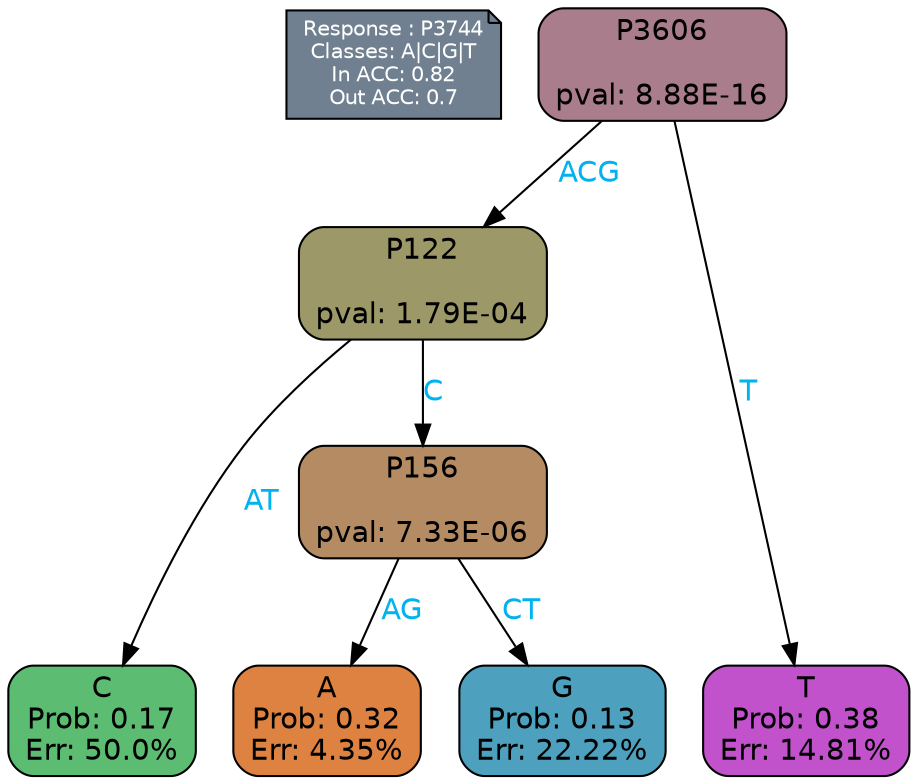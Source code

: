 digraph Tree {
node [shape=box, style="filled, rounded", color="black", fontname=helvetica] ;
graph [ranksep=equally, splines=polylines, bgcolor=transparent, dpi=600] ;
edge [fontname=helvetica] ;
LEGEND [label="Response : P3744
Classes: A|C|G|T
In ACC: 0.82
Out ACC: 0.7
",shape=note,align=left,style=filled,fillcolor="slategray",fontcolor="white",fontsize=10];1 [label="P3606

pval: 8.88E-16", fillcolor="#aa7d8d"] ;
2 [label="P122

pval: 1.79E-04", fillcolor="#9c9867"] ;
3 [label="C
Prob: 0.17
Err: 50.0%", fillcolor="#5cbc72"] ;
4 [label="P156

pval: 7.33E-06", fillcolor="#b58b64"] ;
5 [label="A
Prob: 0.32
Err: 4.35%", fillcolor="#dd8240"] ;
6 [label="G
Prob: 0.13
Err: 22.22%", fillcolor="#4da1be"] ;
7 [label="T
Prob: 0.38
Err: 14.81%", fillcolor="#c152cb"] ;
1 -> 2 [label="ACG",fontcolor=deepskyblue2] ;
1 -> 7 [label="T",fontcolor=deepskyblue2] ;
2 -> 3 [label="AT",fontcolor=deepskyblue2] ;
2 -> 4 [label="C",fontcolor=deepskyblue2] ;
4 -> 5 [label="AG",fontcolor=deepskyblue2] ;
4 -> 6 [label="CT",fontcolor=deepskyblue2] ;
{rank = same; 3;5;6;7;}{rank = same; LEGEND;1;}}